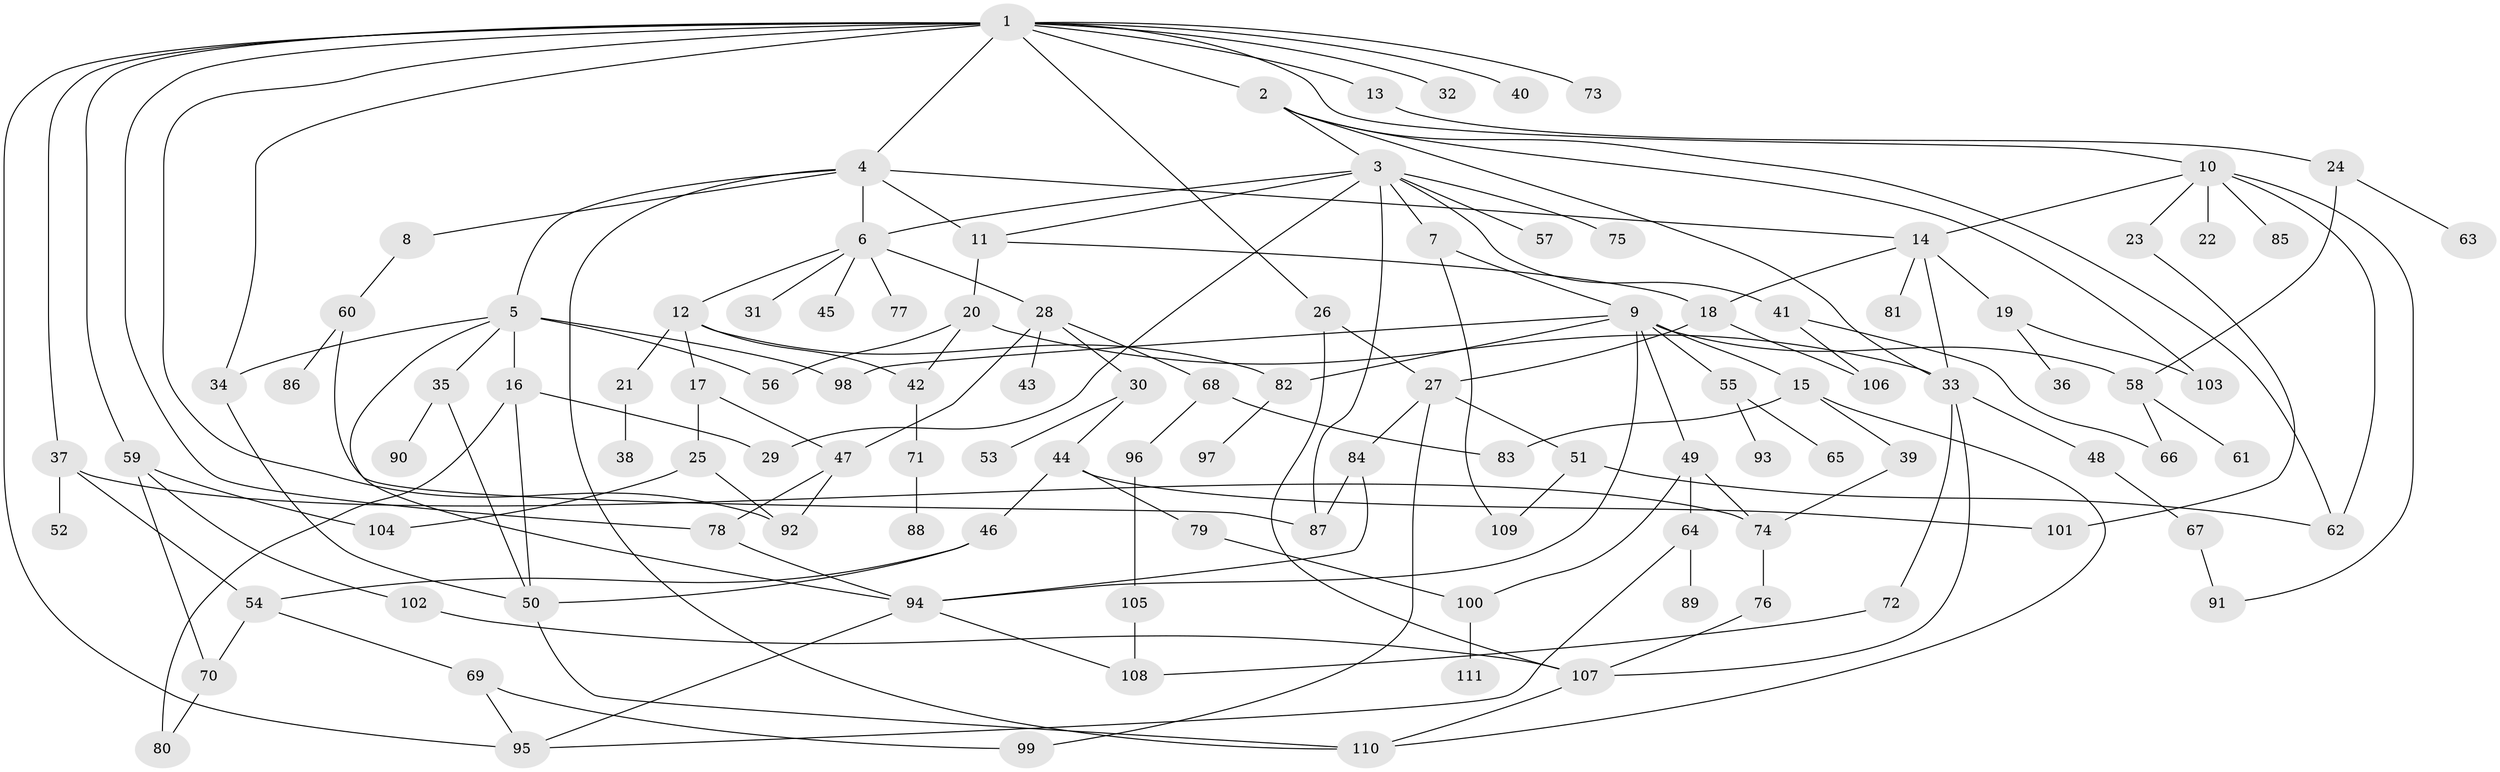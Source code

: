 // Generated by graph-tools (version 1.1) at 2025/10/02/27/25 16:10:52]
// undirected, 111 vertices, 164 edges
graph export_dot {
graph [start="1"]
  node [color=gray90,style=filled];
  1;
  2;
  3;
  4;
  5;
  6;
  7;
  8;
  9;
  10;
  11;
  12;
  13;
  14;
  15;
  16;
  17;
  18;
  19;
  20;
  21;
  22;
  23;
  24;
  25;
  26;
  27;
  28;
  29;
  30;
  31;
  32;
  33;
  34;
  35;
  36;
  37;
  38;
  39;
  40;
  41;
  42;
  43;
  44;
  45;
  46;
  47;
  48;
  49;
  50;
  51;
  52;
  53;
  54;
  55;
  56;
  57;
  58;
  59;
  60;
  61;
  62;
  63;
  64;
  65;
  66;
  67;
  68;
  69;
  70;
  71;
  72;
  73;
  74;
  75;
  76;
  77;
  78;
  79;
  80;
  81;
  82;
  83;
  84;
  85;
  86;
  87;
  88;
  89;
  90;
  91;
  92;
  93;
  94;
  95;
  96;
  97;
  98;
  99;
  100;
  101;
  102;
  103;
  104;
  105;
  106;
  107;
  108;
  109;
  110;
  111;
  1 -- 2;
  1 -- 4;
  1 -- 10;
  1 -- 13;
  1 -- 26;
  1 -- 32;
  1 -- 34;
  1 -- 37;
  1 -- 40;
  1 -- 59;
  1 -- 73;
  1 -- 78;
  1 -- 92;
  1 -- 95;
  2 -- 3;
  2 -- 103;
  2 -- 62;
  2 -- 33;
  3 -- 6;
  3 -- 7;
  3 -- 41;
  3 -- 57;
  3 -- 75;
  3 -- 87;
  3 -- 29;
  3 -- 11;
  4 -- 5;
  4 -- 8;
  4 -- 11;
  4 -- 14;
  4 -- 6;
  4 -- 110;
  5 -- 16;
  5 -- 35;
  5 -- 56;
  5 -- 98;
  5 -- 94;
  5 -- 34;
  6 -- 12;
  6 -- 28;
  6 -- 31;
  6 -- 45;
  6 -- 77;
  7 -- 9;
  7 -- 109;
  8 -- 60;
  9 -- 15;
  9 -- 49;
  9 -- 55;
  9 -- 58;
  9 -- 82;
  9 -- 98;
  9 -- 94;
  10 -- 22;
  10 -- 23;
  10 -- 85;
  10 -- 91;
  10 -- 14;
  10 -- 62;
  11 -- 18;
  11 -- 20;
  12 -- 17;
  12 -- 21;
  12 -- 82;
  12 -- 42;
  13 -- 24;
  14 -- 19;
  14 -- 81;
  14 -- 33;
  14 -- 18;
  15 -- 39;
  15 -- 110;
  15 -- 83;
  16 -- 29;
  16 -- 50;
  16 -- 80;
  17 -- 25;
  17 -- 47;
  18 -- 106;
  18 -- 27;
  19 -- 36;
  19 -- 103;
  20 -- 33;
  20 -- 42;
  20 -- 56;
  21 -- 38;
  23 -- 101;
  24 -- 63;
  24 -- 58;
  25 -- 92;
  25 -- 104;
  26 -- 27;
  26 -- 107;
  27 -- 51;
  27 -- 84;
  27 -- 99;
  28 -- 30;
  28 -- 43;
  28 -- 68;
  28 -- 47;
  30 -- 44;
  30 -- 53;
  33 -- 48;
  33 -- 72;
  33 -- 107;
  34 -- 50;
  35 -- 90;
  35 -- 50;
  37 -- 52;
  37 -- 74;
  37 -- 54;
  39 -- 74;
  41 -- 66;
  41 -- 106;
  42 -- 71;
  44 -- 46;
  44 -- 79;
  44 -- 101;
  46 -- 50;
  46 -- 54;
  47 -- 92;
  47 -- 78;
  48 -- 67;
  49 -- 64;
  49 -- 74;
  49 -- 100;
  50 -- 110;
  51 -- 62;
  51 -- 109;
  54 -- 69;
  54 -- 70;
  55 -- 65;
  55 -- 93;
  58 -- 61;
  58 -- 66;
  59 -- 70;
  59 -- 102;
  59 -- 104;
  60 -- 86;
  60 -- 87;
  64 -- 89;
  64 -- 95;
  67 -- 91;
  68 -- 83;
  68 -- 96;
  69 -- 95;
  69 -- 99;
  70 -- 80;
  71 -- 88;
  72 -- 108;
  74 -- 76;
  76 -- 107;
  78 -- 94;
  79 -- 100;
  82 -- 97;
  84 -- 94;
  84 -- 87;
  94 -- 108;
  94 -- 95;
  96 -- 105;
  100 -- 111;
  102 -- 107;
  105 -- 108;
  107 -- 110;
}
